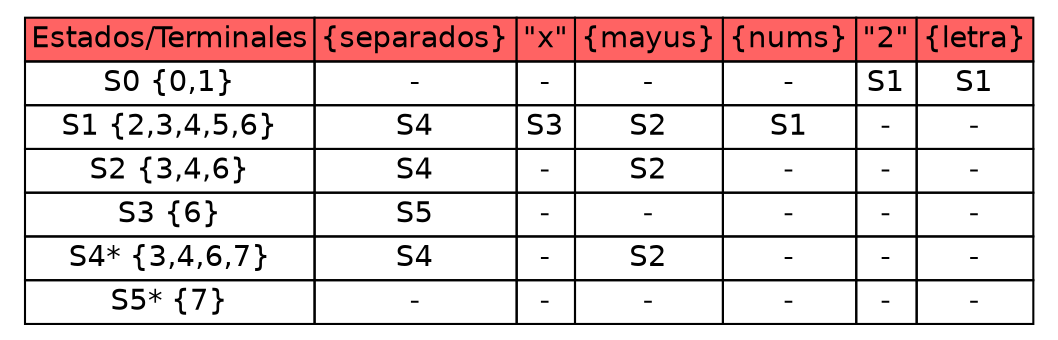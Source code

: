 digraph G {
    rankdir=LR
    node [shape=none fontname=Helvetica]

    A [label=<
      <TABLE BORDER="0" CELLBORDER="1" CELLSPACING="0">
       <TR>
<TD BGCOLOR="#ff6363">Estados/Terminales</TD>
<TD BGCOLOR="#ff6363">{separados}</TD>
<TD BGCOLOR="#ff6363">"x"</TD>
<TD BGCOLOR="#ff6363">{mayus}</TD>
<TD BGCOLOR="#ff6363">{nums}</TD>
<TD BGCOLOR="#ff6363">"2"</TD>
<TD BGCOLOR="#ff6363">{letra}</TD>
</TR>
<TR>
<TD>S0 {0,1}</TD>
<TD>-</TD>
<TD>-</TD>
<TD>-</TD>
<TD>-</TD>
<TD>S1</TD>
<TD>S1</TD>
</TR>
<TR>
<TD>S1 {2,3,4,5,6}</TD>
<TD>S4</TD>
<TD>S3</TD>
<TD>S2</TD>
<TD>S1</TD>
<TD>-</TD>
<TD>-</TD>
</TR>
<TR>
<TD>S2 {3,4,6}</TD>
<TD>S4</TD>
<TD>-</TD>
<TD>S2</TD>
<TD>-</TD>
<TD>-</TD>
<TD>-</TD>
</TR>
<TR>
<TD>S3 {6}</TD>
<TD>S5</TD>
<TD>-</TD>
<TD>-</TD>
<TD>-</TD>
<TD>-</TD>
<TD>-</TD>
</TR>
<TR>
<TD>S4* {3,4,6,7}</TD>
<TD>S4</TD>
<TD>-</TD>
<TD>S2</TD>
<TD>-</TD>
<TD>-</TD>
<TD>-</TD>
</TR>
<TR>
<TD>S5* {7}</TD>
<TD>-</TD>
<TD>-</TD>
<TD>-</TD>
<TD>-</TD>
<TD>-</TD>
<TD>-</TD>
</TR>
</TABLE>
    >];
}
